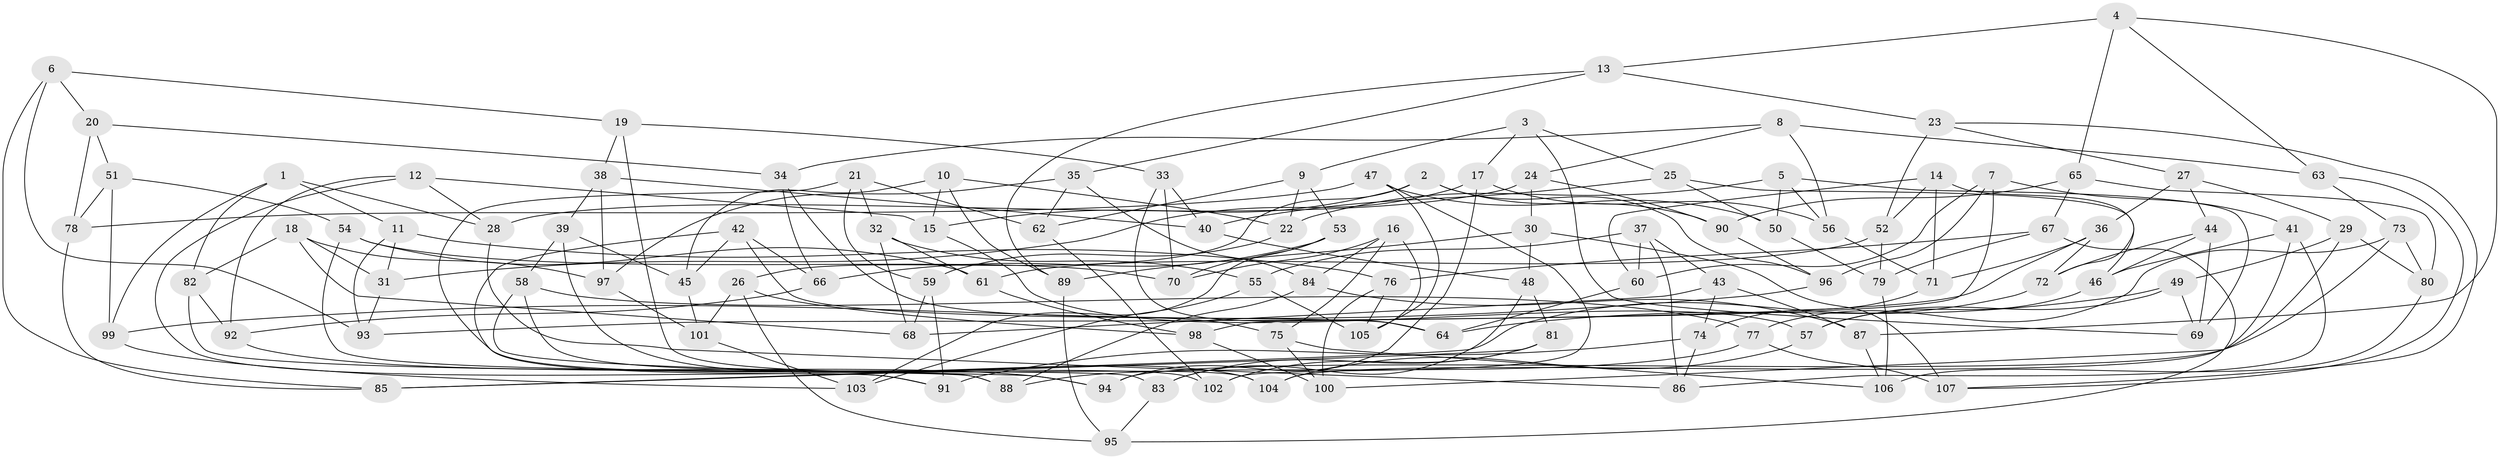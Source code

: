 // coarse degree distribution, {9: 0.0625, 19: 0.03125, 11: 0.09375, 3: 0.125, 13: 0.03125, 8: 0.125, 6: 0.125, 7: 0.03125, 4: 0.25, 5: 0.0625, 10: 0.0625}
// Generated by graph-tools (version 1.1) at 2025/20/03/04/25 18:20:45]
// undirected, 107 vertices, 214 edges
graph export_dot {
graph [start="1"]
  node [color=gray90,style=filled];
  1;
  2;
  3;
  4;
  5;
  6;
  7;
  8;
  9;
  10;
  11;
  12;
  13;
  14;
  15;
  16;
  17;
  18;
  19;
  20;
  21;
  22;
  23;
  24;
  25;
  26;
  27;
  28;
  29;
  30;
  31;
  32;
  33;
  34;
  35;
  36;
  37;
  38;
  39;
  40;
  41;
  42;
  43;
  44;
  45;
  46;
  47;
  48;
  49;
  50;
  51;
  52;
  53;
  54;
  55;
  56;
  57;
  58;
  59;
  60;
  61;
  62;
  63;
  64;
  65;
  66;
  67;
  68;
  69;
  70;
  71;
  72;
  73;
  74;
  75;
  76;
  77;
  78;
  79;
  80;
  81;
  82;
  83;
  84;
  85;
  86;
  87;
  88;
  89;
  90;
  91;
  92;
  93;
  94;
  95;
  96;
  97;
  98;
  99;
  100;
  101;
  102;
  103;
  104;
  105;
  106;
  107;
  1 -- 11;
  1 -- 99;
  1 -- 28;
  1 -- 82;
  2 -- 90;
  2 -- 26;
  2 -- 15;
  2 -- 96;
  3 -- 69;
  3 -- 25;
  3 -- 9;
  3 -- 17;
  4 -- 87;
  4 -- 63;
  4 -- 65;
  4 -- 13;
  5 -- 69;
  5 -- 22;
  5 -- 56;
  5 -- 50;
  6 -- 19;
  6 -- 93;
  6 -- 85;
  6 -- 20;
  7 -- 41;
  7 -- 96;
  7 -- 98;
  7 -- 60;
  8 -- 63;
  8 -- 24;
  8 -- 34;
  8 -- 56;
  9 -- 53;
  9 -- 62;
  9 -- 22;
  10 -- 22;
  10 -- 15;
  10 -- 45;
  10 -- 89;
  11 -- 93;
  11 -- 31;
  11 -- 76;
  12 -- 28;
  12 -- 91;
  12 -- 92;
  12 -- 15;
  13 -- 89;
  13 -- 35;
  13 -- 23;
  14 -- 71;
  14 -- 60;
  14 -- 72;
  14 -- 52;
  15 -- 57;
  16 -- 105;
  16 -- 70;
  16 -- 84;
  16 -- 75;
  17 -- 94;
  17 -- 31;
  17 -- 56;
  18 -- 82;
  18 -- 68;
  18 -- 97;
  18 -- 31;
  19 -- 38;
  19 -- 104;
  19 -- 33;
  20 -- 51;
  20 -- 34;
  20 -- 78;
  21 -- 59;
  21 -- 32;
  21 -- 88;
  21 -- 62;
  22 -- 59;
  23 -- 107;
  23 -- 27;
  23 -- 52;
  24 -- 30;
  24 -- 28;
  24 -- 90;
  25 -- 50;
  25 -- 46;
  25 -- 40;
  26 -- 101;
  26 -- 95;
  26 -- 98;
  27 -- 44;
  27 -- 36;
  27 -- 29;
  28 -- 86;
  29 -- 49;
  29 -- 80;
  29 -- 104;
  30 -- 107;
  30 -- 48;
  30 -- 89;
  31 -- 93;
  32 -- 68;
  32 -- 55;
  32 -- 61;
  33 -- 40;
  33 -- 64;
  33 -- 70;
  34 -- 66;
  34 -- 75;
  35 -- 62;
  35 -- 97;
  35 -- 84;
  36 -- 72;
  36 -- 71;
  36 -- 93;
  37 -- 86;
  37 -- 60;
  37 -- 55;
  37 -- 43;
  38 -- 97;
  38 -- 39;
  38 -- 40;
  39 -- 104;
  39 -- 58;
  39 -- 45;
  40 -- 48;
  41 -- 86;
  41 -- 100;
  41 -- 46;
  42 -- 64;
  42 -- 45;
  42 -- 91;
  42 -- 66;
  43 -- 68;
  43 -- 87;
  43 -- 74;
  44 -- 72;
  44 -- 69;
  44 -- 46;
  45 -- 101;
  46 -- 57;
  47 -- 105;
  47 -- 78;
  47 -- 50;
  47 -- 102;
  48 -- 83;
  48 -- 81;
  49 -- 57;
  49 -- 69;
  49 -- 64;
  50 -- 79;
  51 -- 54;
  51 -- 78;
  51 -- 99;
  52 -- 79;
  52 -- 61;
  53 -- 70;
  53 -- 66;
  53 -- 103;
  54 -- 83;
  54 -- 70;
  54 -- 61;
  55 -- 105;
  55 -- 103;
  56 -- 71;
  57 -- 104;
  58 -- 77;
  58 -- 94;
  58 -- 102;
  59 -- 91;
  59 -- 68;
  60 -- 64;
  61 -- 98;
  62 -- 102;
  63 -- 73;
  63 -- 107;
  65 -- 67;
  65 -- 90;
  65 -- 80;
  66 -- 92;
  67 -- 76;
  67 -- 95;
  67 -- 79;
  71 -- 74;
  72 -- 85;
  73 -- 80;
  73 -- 94;
  73 -- 77;
  74 -- 91;
  74 -- 86;
  75 -- 106;
  75 -- 100;
  76 -- 105;
  76 -- 100;
  77 -- 107;
  77 -- 88;
  78 -- 85;
  79 -- 106;
  80 -- 106;
  81 -- 102;
  81 -- 83;
  81 -- 85;
  82 -- 88;
  82 -- 92;
  83 -- 95;
  84 -- 88;
  84 -- 87;
  87 -- 106;
  89 -- 95;
  90 -- 96;
  92 -- 94;
  96 -- 99;
  97 -- 101;
  98 -- 100;
  99 -- 103;
  101 -- 103;
}
